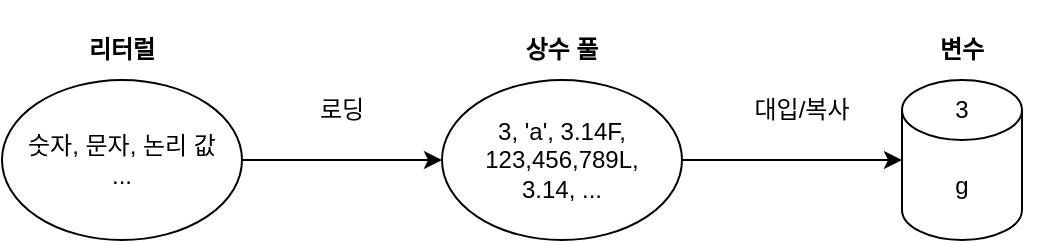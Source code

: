 <mxfile version="22.0.2" type="device">
  <diagram name="페이지-1" id="GUnL4P69GuJ65LNkUo6X">
    <mxGraphModel dx="1098" dy="820" grid="1" gridSize="10" guides="1" tooltips="1" connect="1" arrows="1" fold="1" page="1" pageScale="1" pageWidth="827" pageHeight="1169" math="0" shadow="0">
      <root>
        <mxCell id="0" />
        <mxCell id="1" parent="0" />
        <mxCell id="GE0pLILDkb7lr7u0Ridy-4" value="" style="group" vertex="1" connectable="0" parent="1">
          <mxGeometry x="70" y="110" width="120" height="120" as="geometry" />
        </mxCell>
        <mxCell id="GE0pLILDkb7lr7u0Ridy-2" value="숫자, 문자, 논리 값&lt;br&gt;..." style="ellipse;whiteSpace=wrap;html=1;" vertex="1" parent="GE0pLILDkb7lr7u0Ridy-4">
          <mxGeometry y="40" width="120" height="80" as="geometry" />
        </mxCell>
        <mxCell id="GE0pLILDkb7lr7u0Ridy-3" value="&lt;b&gt;리터럴&lt;/b&gt;" style="text;html=1;strokeColor=none;fillColor=none;align=center;verticalAlign=middle;whiteSpace=wrap;rounded=0;" vertex="1" parent="GE0pLILDkb7lr7u0Ridy-4">
          <mxGeometry x="10" y="10" width="100" height="30" as="geometry" />
        </mxCell>
        <mxCell id="GE0pLILDkb7lr7u0Ridy-8" value="" style="group" vertex="1" connectable="0" parent="1">
          <mxGeometry x="290" y="110" width="120" height="120" as="geometry" />
        </mxCell>
        <mxCell id="GE0pLILDkb7lr7u0Ridy-9" value="3, &#39;a&#39;, 3.14F,&lt;br&gt;123,456,789L,&lt;br&gt;3.14, ..." style="ellipse;whiteSpace=wrap;html=1;" vertex="1" parent="GE0pLILDkb7lr7u0Ridy-8">
          <mxGeometry y="40" width="120" height="80" as="geometry" />
        </mxCell>
        <mxCell id="GE0pLILDkb7lr7u0Ridy-10" value="&lt;b&gt;상수 풀&lt;/b&gt;" style="text;html=1;strokeColor=none;fillColor=none;align=center;verticalAlign=middle;whiteSpace=wrap;rounded=0;" vertex="1" parent="GE0pLILDkb7lr7u0Ridy-8">
          <mxGeometry x="10" y="10" width="100" height="30" as="geometry" />
        </mxCell>
        <mxCell id="GE0pLILDkb7lr7u0Ridy-17" value="" style="group" vertex="1" connectable="0" parent="1">
          <mxGeometry x="500" y="120" width="100" height="110" as="geometry" />
        </mxCell>
        <mxCell id="GE0pLILDkb7lr7u0Ridy-14" value="g" style="shape=cylinder3;whiteSpace=wrap;html=1;boundedLbl=1;backgroundOutline=1;size=15;" vertex="1" parent="GE0pLILDkb7lr7u0Ridy-17">
          <mxGeometry x="20" y="30" width="60" height="80" as="geometry" />
        </mxCell>
        <mxCell id="GE0pLILDkb7lr7u0Ridy-15" value="&lt;b&gt;변수&lt;/b&gt;" style="text;html=1;strokeColor=none;fillColor=none;align=center;verticalAlign=middle;whiteSpace=wrap;rounded=0;" vertex="1" parent="GE0pLILDkb7lr7u0Ridy-17">
          <mxGeometry width="100" height="30" as="geometry" />
        </mxCell>
        <mxCell id="GE0pLILDkb7lr7u0Ridy-16" value="3" style="text;html=1;strokeColor=none;fillColor=none;align=center;verticalAlign=middle;whiteSpace=wrap;rounded=0;" vertex="1" parent="GE0pLILDkb7lr7u0Ridy-17">
          <mxGeometry x="20" y="30" width="60" height="30" as="geometry" />
        </mxCell>
        <mxCell id="GE0pLILDkb7lr7u0Ridy-18" value="" style="endArrow=classic;html=1;rounded=0;exitX=1;exitY=0.5;exitDx=0;exitDy=0;entryX=0;entryY=0.5;entryDx=0;entryDy=0;" edge="1" parent="1" source="GE0pLILDkb7lr7u0Ridy-2" target="GE0pLILDkb7lr7u0Ridy-9">
          <mxGeometry width="50" height="50" relative="1" as="geometry">
            <mxPoint x="390" y="310" as="sourcePoint" />
            <mxPoint x="460" y="310" as="targetPoint" />
          </mxGeometry>
        </mxCell>
        <mxCell id="GE0pLILDkb7lr7u0Ridy-19" value="" style="endArrow=classic;html=1;rounded=0;exitX=1;exitY=0.5;exitDx=0;exitDy=0;entryX=0;entryY=0.5;entryDx=0;entryDy=0;entryPerimeter=0;" edge="1" parent="1" source="GE0pLILDkb7lr7u0Ridy-9" target="GE0pLILDkb7lr7u0Ridy-14">
          <mxGeometry width="50" height="50" relative="1" as="geometry">
            <mxPoint x="414" y="180" as="sourcePoint" />
            <mxPoint x="514" y="180" as="targetPoint" />
          </mxGeometry>
        </mxCell>
        <mxCell id="GE0pLILDkb7lr7u0Ridy-20" value="로딩" style="text;html=1;strokeColor=none;fillColor=none;align=center;verticalAlign=middle;whiteSpace=wrap;rounded=0;" vertex="1" parent="1">
          <mxGeometry x="210" y="150" width="60" height="30" as="geometry" />
        </mxCell>
        <mxCell id="GE0pLILDkb7lr7u0Ridy-21" value="대입/복사" style="text;html=1;strokeColor=none;fillColor=none;align=center;verticalAlign=middle;whiteSpace=wrap;rounded=0;" vertex="1" parent="1">
          <mxGeometry x="440" y="150" width="60" height="30" as="geometry" />
        </mxCell>
      </root>
    </mxGraphModel>
  </diagram>
</mxfile>
